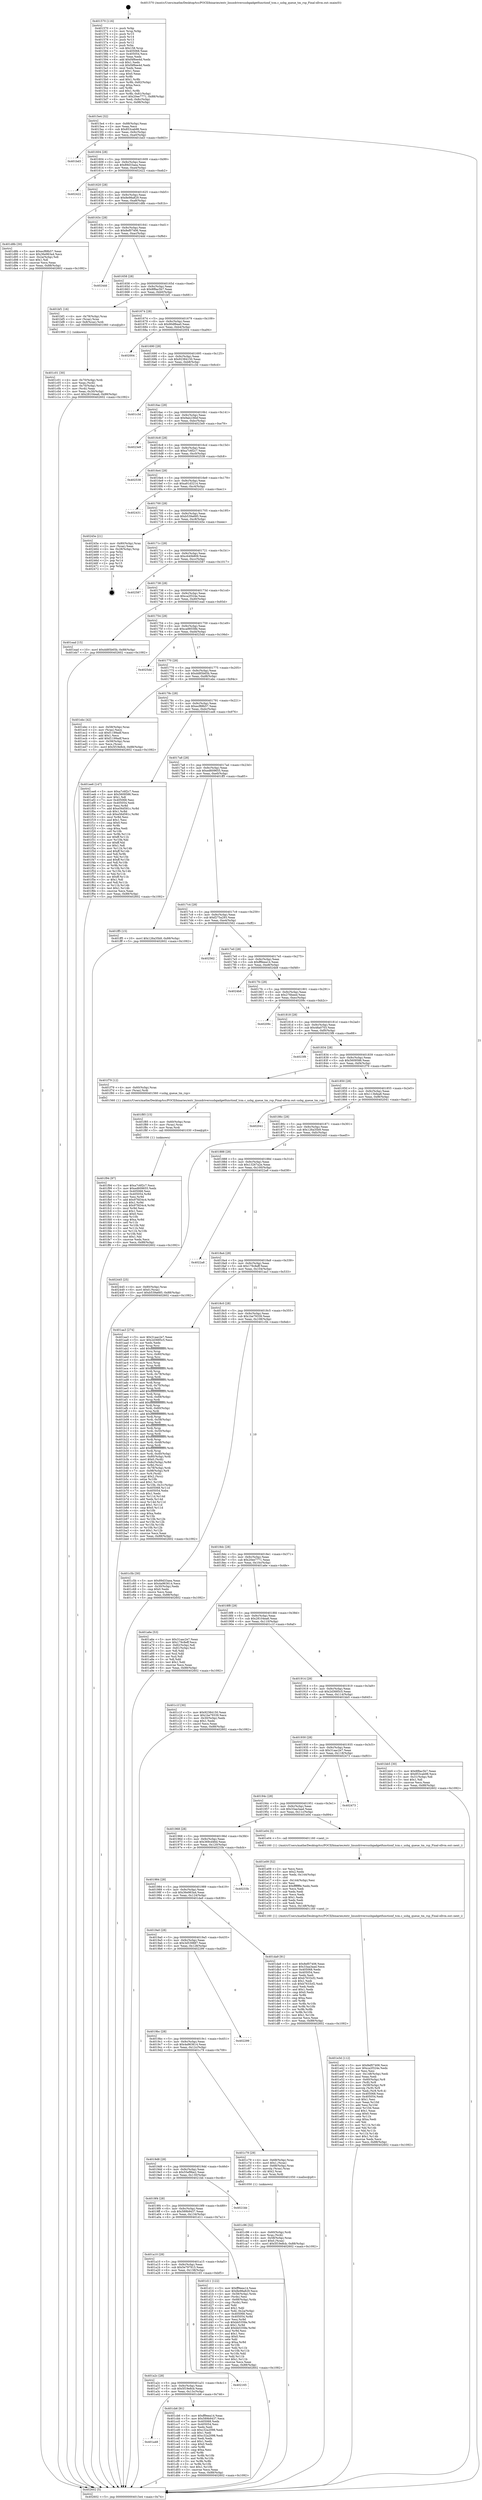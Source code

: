 digraph "0x401570" {
  label = "0x401570 (/mnt/c/Users/mathe/Desktop/tcc/POCII/binaries/extr_linuxdriversusbgadgetfunctionf_tcm.c_usbg_queue_tm_rsp_Final-ollvm.out::main(0))"
  labelloc = "t"
  node[shape=record]

  Entry [label="",width=0.3,height=0.3,shape=circle,fillcolor=black,style=filled]
  "0x4015e4" [label="{
     0x4015e4 [32]\l
     | [instrs]\l
     &nbsp;&nbsp;0x4015e4 \<+6\>: mov -0x88(%rbp),%eax\l
     &nbsp;&nbsp;0x4015ea \<+2\>: mov %eax,%ecx\l
     &nbsp;&nbsp;0x4015ec \<+6\>: sub $0x853cab98,%ecx\l
     &nbsp;&nbsp;0x4015f2 \<+6\>: mov %eax,-0x9c(%rbp)\l
     &nbsp;&nbsp;0x4015f8 \<+6\>: mov %ecx,-0xa0(%rbp)\l
     &nbsp;&nbsp;0x4015fe \<+6\>: je 0000000000401bd3 \<main+0x663\>\l
  }"]
  "0x401bd3" [label="{
     0x401bd3\l
  }", style=dashed]
  "0x401604" [label="{
     0x401604 [28]\l
     | [instrs]\l
     &nbsp;&nbsp;0x401604 \<+5\>: jmp 0000000000401609 \<main+0x99\>\l
     &nbsp;&nbsp;0x401609 \<+6\>: mov -0x9c(%rbp),%eax\l
     &nbsp;&nbsp;0x40160f \<+5\>: sub $0x89d33aea,%eax\l
     &nbsp;&nbsp;0x401614 \<+6\>: mov %eax,-0xa4(%rbp)\l
     &nbsp;&nbsp;0x40161a \<+6\>: je 0000000000402422 \<main+0xeb2\>\l
  }"]
  Exit [label="",width=0.3,height=0.3,shape=circle,fillcolor=black,style=filled,peripheries=2]
  "0x402422" [label="{
     0x402422\l
  }", style=dashed]
  "0x401620" [label="{
     0x401620 [28]\l
     | [instrs]\l
     &nbsp;&nbsp;0x401620 \<+5\>: jmp 0000000000401625 \<main+0xb5\>\l
     &nbsp;&nbsp;0x401625 \<+6\>: mov -0x9c(%rbp),%eax\l
     &nbsp;&nbsp;0x40162b \<+5\>: sub $0x8e98a829,%eax\l
     &nbsp;&nbsp;0x401630 \<+6\>: mov %eax,-0xa8(%rbp)\l
     &nbsp;&nbsp;0x401636 \<+6\>: je 0000000000401d8b \<main+0x81b\>\l
  }"]
  "0x401f94" [label="{
     0x401f94 [97]\l
     | [instrs]\l
     &nbsp;&nbsp;0x401f94 \<+5\>: mov $0xa7c6f2c7,%ecx\l
     &nbsp;&nbsp;0x401f99 \<+5\>: mov $0xed609655,%edx\l
     &nbsp;&nbsp;0x401f9e \<+7\>: mov 0x405068,%esi\l
     &nbsp;&nbsp;0x401fa5 \<+8\>: mov 0x405054,%r8d\l
     &nbsp;&nbsp;0x401fad \<+3\>: mov %esi,%r9d\l
     &nbsp;&nbsp;0x401fb0 \<+7\>: add $0x97fd34c4,%r9d\l
     &nbsp;&nbsp;0x401fb7 \<+4\>: sub $0x1,%r9d\l
     &nbsp;&nbsp;0x401fbb \<+7\>: sub $0x97fd34c4,%r9d\l
     &nbsp;&nbsp;0x401fc2 \<+4\>: imul %r9d,%esi\l
     &nbsp;&nbsp;0x401fc6 \<+3\>: and $0x1,%esi\l
     &nbsp;&nbsp;0x401fc9 \<+3\>: cmp $0x0,%esi\l
     &nbsp;&nbsp;0x401fcc \<+4\>: sete %r10b\l
     &nbsp;&nbsp;0x401fd0 \<+4\>: cmp $0xa,%r8d\l
     &nbsp;&nbsp;0x401fd4 \<+4\>: setl %r11b\l
     &nbsp;&nbsp;0x401fd8 \<+3\>: mov %r10b,%bl\l
     &nbsp;&nbsp;0x401fdb \<+3\>: and %r11b,%bl\l
     &nbsp;&nbsp;0x401fde \<+3\>: xor %r11b,%r10b\l
     &nbsp;&nbsp;0x401fe1 \<+3\>: or %r10b,%bl\l
     &nbsp;&nbsp;0x401fe4 \<+3\>: test $0x1,%bl\l
     &nbsp;&nbsp;0x401fe7 \<+3\>: cmovne %edx,%ecx\l
     &nbsp;&nbsp;0x401fea \<+6\>: mov %ecx,-0x88(%rbp)\l
     &nbsp;&nbsp;0x401ff0 \<+5\>: jmp 0000000000402602 \<main+0x1092\>\l
  }"]
  "0x401d8b" [label="{
     0x401d8b [30]\l
     | [instrs]\l
     &nbsp;&nbsp;0x401d8b \<+5\>: mov $0xecf88b57,%eax\l
     &nbsp;&nbsp;0x401d90 \<+5\>: mov $0x36e963a4,%ecx\l
     &nbsp;&nbsp;0x401d95 \<+3\>: mov -0x2a(%rbp),%dl\l
     &nbsp;&nbsp;0x401d98 \<+3\>: test $0x1,%dl\l
     &nbsp;&nbsp;0x401d9b \<+3\>: cmovne %ecx,%eax\l
     &nbsp;&nbsp;0x401d9e \<+6\>: mov %eax,-0x88(%rbp)\l
     &nbsp;&nbsp;0x401da4 \<+5\>: jmp 0000000000402602 \<main+0x1092\>\l
  }"]
  "0x40163c" [label="{
     0x40163c [28]\l
     | [instrs]\l
     &nbsp;&nbsp;0x40163c \<+5\>: jmp 0000000000401641 \<main+0xd1\>\l
     &nbsp;&nbsp;0x401641 \<+6\>: mov -0x9c(%rbp),%eax\l
     &nbsp;&nbsp;0x401647 \<+5\>: sub $0x8ef07406,%eax\l
     &nbsp;&nbsp;0x40164c \<+6\>: mov %eax,-0xac(%rbp)\l
     &nbsp;&nbsp;0x401652 \<+6\>: je 00000000004024dd \<main+0xf6d\>\l
  }"]
  "0x401f85" [label="{
     0x401f85 [15]\l
     | [instrs]\l
     &nbsp;&nbsp;0x401f85 \<+4\>: mov -0x60(%rbp),%rax\l
     &nbsp;&nbsp;0x401f89 \<+3\>: mov (%rax),%rax\l
     &nbsp;&nbsp;0x401f8c \<+3\>: mov %rax,%rdi\l
     &nbsp;&nbsp;0x401f8f \<+5\>: call 0000000000401030 \<free@plt\>\l
     | [calls]\l
     &nbsp;&nbsp;0x401030 \{1\} (unknown)\l
  }"]
  "0x4024dd" [label="{
     0x4024dd\l
  }", style=dashed]
  "0x401658" [label="{
     0x401658 [28]\l
     | [instrs]\l
     &nbsp;&nbsp;0x401658 \<+5\>: jmp 000000000040165d \<main+0xed\>\l
     &nbsp;&nbsp;0x40165d \<+6\>: mov -0x9c(%rbp),%eax\l
     &nbsp;&nbsp;0x401663 \<+5\>: sub $0x8f8ac5b7,%eax\l
     &nbsp;&nbsp;0x401668 \<+6\>: mov %eax,-0xb0(%rbp)\l
     &nbsp;&nbsp;0x40166e \<+6\>: je 0000000000401bf1 \<main+0x681\>\l
  }"]
  "0x401e3d" [label="{
     0x401e3d [112]\l
     | [instrs]\l
     &nbsp;&nbsp;0x401e3d \<+5\>: mov $0x8ef07406,%ecx\l
     &nbsp;&nbsp;0x401e42 \<+5\>: mov $0xca2f324e,%edx\l
     &nbsp;&nbsp;0x401e47 \<+2\>: xor %esi,%esi\l
     &nbsp;&nbsp;0x401e49 \<+6\>: mov -0x148(%rbp),%edi\l
     &nbsp;&nbsp;0x401e4f \<+3\>: imul %eax,%edi\l
     &nbsp;&nbsp;0x401e52 \<+4\>: mov -0x60(%rbp),%r8\l
     &nbsp;&nbsp;0x401e56 \<+3\>: mov (%r8),%r8\l
     &nbsp;&nbsp;0x401e59 \<+4\>: mov -0x58(%rbp),%r9\l
     &nbsp;&nbsp;0x401e5d \<+3\>: movslq (%r9),%r9\l
     &nbsp;&nbsp;0x401e60 \<+4\>: mov %edi,(%r8,%r9,4)\l
     &nbsp;&nbsp;0x401e64 \<+7\>: mov 0x405068,%eax\l
     &nbsp;&nbsp;0x401e6b \<+7\>: mov 0x405054,%edi\l
     &nbsp;&nbsp;0x401e72 \<+3\>: sub $0x1,%esi\l
     &nbsp;&nbsp;0x401e75 \<+3\>: mov %eax,%r10d\l
     &nbsp;&nbsp;0x401e78 \<+3\>: add %esi,%r10d\l
     &nbsp;&nbsp;0x401e7b \<+4\>: imul %r10d,%eax\l
     &nbsp;&nbsp;0x401e7f \<+3\>: and $0x1,%eax\l
     &nbsp;&nbsp;0x401e82 \<+3\>: cmp $0x0,%eax\l
     &nbsp;&nbsp;0x401e85 \<+4\>: sete %r11b\l
     &nbsp;&nbsp;0x401e89 \<+3\>: cmp $0xa,%edi\l
     &nbsp;&nbsp;0x401e8c \<+3\>: setl %bl\l
     &nbsp;&nbsp;0x401e8f \<+3\>: mov %r11b,%r14b\l
     &nbsp;&nbsp;0x401e92 \<+3\>: and %bl,%r14b\l
     &nbsp;&nbsp;0x401e95 \<+3\>: xor %bl,%r11b\l
     &nbsp;&nbsp;0x401e98 \<+3\>: or %r11b,%r14b\l
     &nbsp;&nbsp;0x401e9b \<+4\>: test $0x1,%r14b\l
     &nbsp;&nbsp;0x401e9f \<+3\>: cmovne %edx,%ecx\l
     &nbsp;&nbsp;0x401ea2 \<+6\>: mov %ecx,-0x88(%rbp)\l
     &nbsp;&nbsp;0x401ea8 \<+5\>: jmp 0000000000402602 \<main+0x1092\>\l
  }"]
  "0x401bf1" [label="{
     0x401bf1 [16]\l
     | [instrs]\l
     &nbsp;&nbsp;0x401bf1 \<+4\>: mov -0x78(%rbp),%rax\l
     &nbsp;&nbsp;0x401bf5 \<+3\>: mov (%rax),%rax\l
     &nbsp;&nbsp;0x401bf8 \<+4\>: mov 0x8(%rax),%rdi\l
     &nbsp;&nbsp;0x401bfc \<+5\>: call 0000000000401060 \<atoi@plt\>\l
     | [calls]\l
     &nbsp;&nbsp;0x401060 \{1\} (unknown)\l
  }"]
  "0x401674" [label="{
     0x401674 [28]\l
     | [instrs]\l
     &nbsp;&nbsp;0x401674 \<+5\>: jmp 0000000000401679 \<main+0x109\>\l
     &nbsp;&nbsp;0x401679 \<+6\>: mov -0x9c(%rbp),%eax\l
     &nbsp;&nbsp;0x40167f \<+5\>: sub $0x90df6ea0,%eax\l
     &nbsp;&nbsp;0x401684 \<+6\>: mov %eax,-0xb4(%rbp)\l
     &nbsp;&nbsp;0x40168a \<+6\>: je 0000000000402004 \<main+0xa94\>\l
  }"]
  "0x401e09" [label="{
     0x401e09 [52]\l
     | [instrs]\l
     &nbsp;&nbsp;0x401e09 \<+2\>: xor %ecx,%ecx\l
     &nbsp;&nbsp;0x401e0b \<+5\>: mov $0x2,%edx\l
     &nbsp;&nbsp;0x401e10 \<+6\>: mov %edx,-0x144(%rbp)\l
     &nbsp;&nbsp;0x401e16 \<+1\>: cltd\l
     &nbsp;&nbsp;0x401e17 \<+6\>: mov -0x144(%rbp),%esi\l
     &nbsp;&nbsp;0x401e1d \<+2\>: idiv %esi\l
     &nbsp;&nbsp;0x401e1f \<+6\>: imul $0xfffffffe,%edx,%edx\l
     &nbsp;&nbsp;0x401e25 \<+2\>: mov %ecx,%edi\l
     &nbsp;&nbsp;0x401e27 \<+2\>: sub %edx,%edi\l
     &nbsp;&nbsp;0x401e29 \<+2\>: mov %ecx,%edx\l
     &nbsp;&nbsp;0x401e2b \<+3\>: sub $0x1,%edx\l
     &nbsp;&nbsp;0x401e2e \<+2\>: add %edx,%edi\l
     &nbsp;&nbsp;0x401e30 \<+2\>: sub %edi,%ecx\l
     &nbsp;&nbsp;0x401e32 \<+6\>: mov %ecx,-0x148(%rbp)\l
     &nbsp;&nbsp;0x401e38 \<+5\>: call 0000000000401160 \<next_i\>\l
     | [calls]\l
     &nbsp;&nbsp;0x401160 \{1\} (/mnt/c/Users/mathe/Desktop/tcc/POCII/binaries/extr_linuxdriversusbgadgetfunctionf_tcm.c_usbg_queue_tm_rsp_Final-ollvm.out::next_i)\l
  }"]
  "0x402004" [label="{
     0x402004\l
  }", style=dashed]
  "0x401690" [label="{
     0x401690 [28]\l
     | [instrs]\l
     &nbsp;&nbsp;0x401690 \<+5\>: jmp 0000000000401695 \<main+0x125\>\l
     &nbsp;&nbsp;0x401695 \<+6\>: mov -0x9c(%rbp),%eax\l
     &nbsp;&nbsp;0x40169b \<+5\>: sub $0x92384150,%eax\l
     &nbsp;&nbsp;0x4016a0 \<+6\>: mov %eax,-0xb8(%rbp)\l
     &nbsp;&nbsp;0x4016a6 \<+6\>: je 0000000000401c3d \<main+0x6cd\>\l
  }"]
  "0x401a48" [label="{
     0x401a48\l
  }", style=dashed]
  "0x401c3d" [label="{
     0x401c3d\l
  }", style=dashed]
  "0x4016ac" [label="{
     0x4016ac [28]\l
     | [instrs]\l
     &nbsp;&nbsp;0x4016ac \<+5\>: jmp 00000000004016b1 \<main+0x141\>\l
     &nbsp;&nbsp;0x4016b1 \<+6\>: mov -0x9c(%rbp),%eax\l
     &nbsp;&nbsp;0x4016b7 \<+5\>: sub $0x9ab236bf,%eax\l
     &nbsp;&nbsp;0x4016bc \<+6\>: mov %eax,-0xbc(%rbp)\l
     &nbsp;&nbsp;0x4016c2 \<+6\>: je 00000000004023e9 \<main+0xe79\>\l
  }"]
  "0x401cb6" [label="{
     0x401cb6 [91]\l
     | [instrs]\l
     &nbsp;&nbsp;0x401cb6 \<+5\>: mov $0xff9eea14,%eax\l
     &nbsp;&nbsp;0x401cbb \<+5\>: mov $0x589b9437,%ecx\l
     &nbsp;&nbsp;0x401cc0 \<+7\>: mov 0x405068,%edx\l
     &nbsp;&nbsp;0x401cc7 \<+7\>: mov 0x405054,%esi\l
     &nbsp;&nbsp;0x401cce \<+2\>: mov %edx,%edi\l
     &nbsp;&nbsp;0x401cd0 \<+6\>: sub $0xc32a2098,%edi\l
     &nbsp;&nbsp;0x401cd6 \<+3\>: sub $0x1,%edi\l
     &nbsp;&nbsp;0x401cd9 \<+6\>: add $0xc32a2098,%edi\l
     &nbsp;&nbsp;0x401cdf \<+3\>: imul %edi,%edx\l
     &nbsp;&nbsp;0x401ce2 \<+3\>: and $0x1,%edx\l
     &nbsp;&nbsp;0x401ce5 \<+3\>: cmp $0x0,%edx\l
     &nbsp;&nbsp;0x401ce8 \<+4\>: sete %r8b\l
     &nbsp;&nbsp;0x401cec \<+3\>: cmp $0xa,%esi\l
     &nbsp;&nbsp;0x401cef \<+4\>: setl %r9b\l
     &nbsp;&nbsp;0x401cf3 \<+3\>: mov %r8b,%r10b\l
     &nbsp;&nbsp;0x401cf6 \<+3\>: and %r9b,%r10b\l
     &nbsp;&nbsp;0x401cf9 \<+3\>: xor %r9b,%r8b\l
     &nbsp;&nbsp;0x401cfc \<+3\>: or %r8b,%r10b\l
     &nbsp;&nbsp;0x401cff \<+4\>: test $0x1,%r10b\l
     &nbsp;&nbsp;0x401d03 \<+3\>: cmovne %ecx,%eax\l
     &nbsp;&nbsp;0x401d06 \<+6\>: mov %eax,-0x88(%rbp)\l
     &nbsp;&nbsp;0x401d0c \<+5\>: jmp 0000000000402602 \<main+0x1092\>\l
  }"]
  "0x4023e9" [label="{
     0x4023e9\l
  }", style=dashed]
  "0x4016c8" [label="{
     0x4016c8 [28]\l
     | [instrs]\l
     &nbsp;&nbsp;0x4016c8 \<+5\>: jmp 00000000004016cd \<main+0x15d\>\l
     &nbsp;&nbsp;0x4016cd \<+6\>: mov -0x9c(%rbp),%eax\l
     &nbsp;&nbsp;0x4016d3 \<+5\>: sub $0xa7c6f2c7,%eax\l
     &nbsp;&nbsp;0x4016d8 \<+6\>: mov %eax,-0xc0(%rbp)\l
     &nbsp;&nbsp;0x4016de \<+6\>: je 0000000000402538 \<main+0xfc8\>\l
  }"]
  "0x401a2c" [label="{
     0x401a2c [28]\l
     | [instrs]\l
     &nbsp;&nbsp;0x401a2c \<+5\>: jmp 0000000000401a31 \<main+0x4c1\>\l
     &nbsp;&nbsp;0x401a31 \<+6\>: mov -0x9c(%rbp),%eax\l
     &nbsp;&nbsp;0x401a37 \<+5\>: sub $0x5f19e8cb,%eax\l
     &nbsp;&nbsp;0x401a3c \<+6\>: mov %eax,-0x13c(%rbp)\l
     &nbsp;&nbsp;0x401a42 \<+6\>: je 0000000000401cb6 \<main+0x746\>\l
  }"]
  "0x402538" [label="{
     0x402538\l
  }", style=dashed]
  "0x4016e4" [label="{
     0x4016e4 [28]\l
     | [instrs]\l
     &nbsp;&nbsp;0x4016e4 \<+5\>: jmp 00000000004016e9 \<main+0x179\>\l
     &nbsp;&nbsp;0x4016e9 \<+6\>: mov -0x9c(%rbp),%eax\l
     &nbsp;&nbsp;0x4016ef \<+5\>: sub $0xa91d3214,%eax\l
     &nbsp;&nbsp;0x4016f4 \<+6\>: mov %eax,-0xc4(%rbp)\l
     &nbsp;&nbsp;0x4016fa \<+6\>: je 0000000000402431 \<main+0xec1\>\l
  }"]
  "0x402165" [label="{
     0x402165\l
  }", style=dashed]
  "0x402431" [label="{
     0x402431\l
  }", style=dashed]
  "0x401700" [label="{
     0x401700 [28]\l
     | [instrs]\l
     &nbsp;&nbsp;0x401700 \<+5\>: jmp 0000000000401705 \<main+0x195\>\l
     &nbsp;&nbsp;0x401705 \<+6\>: mov -0x9c(%rbp),%eax\l
     &nbsp;&nbsp;0x40170b \<+5\>: sub $0xb539a685,%eax\l
     &nbsp;&nbsp;0x401710 \<+6\>: mov %eax,-0xc8(%rbp)\l
     &nbsp;&nbsp;0x401716 \<+6\>: je 000000000040245e \<main+0xeee\>\l
  }"]
  "0x401a10" [label="{
     0x401a10 [28]\l
     | [instrs]\l
     &nbsp;&nbsp;0x401a10 \<+5\>: jmp 0000000000401a15 \<main+0x4a5\>\l
     &nbsp;&nbsp;0x401a15 \<+6\>: mov -0x9c(%rbp),%eax\l
     &nbsp;&nbsp;0x401a1b \<+5\>: sub $0x5e797915,%eax\l
     &nbsp;&nbsp;0x401a20 \<+6\>: mov %eax,-0x138(%rbp)\l
     &nbsp;&nbsp;0x401a26 \<+6\>: je 0000000000402165 \<main+0xbf5\>\l
  }"]
  "0x40245e" [label="{
     0x40245e [21]\l
     | [instrs]\l
     &nbsp;&nbsp;0x40245e \<+4\>: mov -0x80(%rbp),%rax\l
     &nbsp;&nbsp;0x402462 \<+2\>: mov (%rax),%eax\l
     &nbsp;&nbsp;0x402464 \<+4\>: lea -0x28(%rbp),%rsp\l
     &nbsp;&nbsp;0x402468 \<+1\>: pop %rbx\l
     &nbsp;&nbsp;0x402469 \<+2\>: pop %r12\l
     &nbsp;&nbsp;0x40246b \<+2\>: pop %r13\l
     &nbsp;&nbsp;0x40246d \<+2\>: pop %r14\l
     &nbsp;&nbsp;0x40246f \<+2\>: pop %r15\l
     &nbsp;&nbsp;0x402471 \<+1\>: pop %rbp\l
     &nbsp;&nbsp;0x402472 \<+1\>: ret\l
  }"]
  "0x40171c" [label="{
     0x40171c [28]\l
     | [instrs]\l
     &nbsp;&nbsp;0x40171c \<+5\>: jmp 0000000000401721 \<main+0x1b1\>\l
     &nbsp;&nbsp;0x401721 \<+6\>: mov -0x9c(%rbp),%eax\l
     &nbsp;&nbsp;0x401727 \<+5\>: sub $0xc640b809,%eax\l
     &nbsp;&nbsp;0x40172c \<+6\>: mov %eax,-0xcc(%rbp)\l
     &nbsp;&nbsp;0x401732 \<+6\>: je 0000000000402587 \<main+0x1017\>\l
  }"]
  "0x401d11" [label="{
     0x401d11 [122]\l
     | [instrs]\l
     &nbsp;&nbsp;0x401d11 \<+5\>: mov $0xff9eea14,%eax\l
     &nbsp;&nbsp;0x401d16 \<+5\>: mov $0x8e98a829,%ecx\l
     &nbsp;&nbsp;0x401d1b \<+4\>: mov -0x58(%rbp),%rdx\l
     &nbsp;&nbsp;0x401d1f \<+2\>: mov (%rdx),%esi\l
     &nbsp;&nbsp;0x401d21 \<+4\>: mov -0x68(%rbp),%rdx\l
     &nbsp;&nbsp;0x401d25 \<+2\>: cmp (%rdx),%esi\l
     &nbsp;&nbsp;0x401d27 \<+4\>: setl %dil\l
     &nbsp;&nbsp;0x401d2b \<+4\>: and $0x1,%dil\l
     &nbsp;&nbsp;0x401d2f \<+4\>: mov %dil,-0x2a(%rbp)\l
     &nbsp;&nbsp;0x401d33 \<+7\>: mov 0x405068,%esi\l
     &nbsp;&nbsp;0x401d3a \<+8\>: mov 0x405054,%r8d\l
     &nbsp;&nbsp;0x401d42 \<+3\>: mov %esi,%r9d\l
     &nbsp;&nbsp;0x401d45 \<+7\>: sub $0xbb5358e,%r9d\l
     &nbsp;&nbsp;0x401d4c \<+4\>: sub $0x1,%r9d\l
     &nbsp;&nbsp;0x401d50 \<+7\>: add $0xbb5358e,%r9d\l
     &nbsp;&nbsp;0x401d57 \<+4\>: imul %r9d,%esi\l
     &nbsp;&nbsp;0x401d5b \<+3\>: and $0x1,%esi\l
     &nbsp;&nbsp;0x401d5e \<+3\>: cmp $0x0,%esi\l
     &nbsp;&nbsp;0x401d61 \<+4\>: sete %dil\l
     &nbsp;&nbsp;0x401d65 \<+4\>: cmp $0xa,%r8d\l
     &nbsp;&nbsp;0x401d69 \<+4\>: setl %r10b\l
     &nbsp;&nbsp;0x401d6d \<+3\>: mov %dil,%r11b\l
     &nbsp;&nbsp;0x401d70 \<+3\>: and %r10b,%r11b\l
     &nbsp;&nbsp;0x401d73 \<+3\>: xor %r10b,%dil\l
     &nbsp;&nbsp;0x401d76 \<+3\>: or %dil,%r11b\l
     &nbsp;&nbsp;0x401d79 \<+4\>: test $0x1,%r11b\l
     &nbsp;&nbsp;0x401d7d \<+3\>: cmovne %ecx,%eax\l
     &nbsp;&nbsp;0x401d80 \<+6\>: mov %eax,-0x88(%rbp)\l
     &nbsp;&nbsp;0x401d86 \<+5\>: jmp 0000000000402602 \<main+0x1092\>\l
  }"]
  "0x402587" [label="{
     0x402587\l
  }", style=dashed]
  "0x401738" [label="{
     0x401738 [28]\l
     | [instrs]\l
     &nbsp;&nbsp;0x401738 \<+5\>: jmp 000000000040173d \<main+0x1cd\>\l
     &nbsp;&nbsp;0x40173d \<+6\>: mov -0x9c(%rbp),%eax\l
     &nbsp;&nbsp;0x401743 \<+5\>: sub $0xca2f324e,%eax\l
     &nbsp;&nbsp;0x401748 \<+6\>: mov %eax,-0xd0(%rbp)\l
     &nbsp;&nbsp;0x40174e \<+6\>: je 0000000000401ead \<main+0x93d\>\l
  }"]
  "0x4019f4" [label="{
     0x4019f4 [28]\l
     | [instrs]\l
     &nbsp;&nbsp;0x4019f4 \<+5\>: jmp 00000000004019f9 \<main+0x489\>\l
     &nbsp;&nbsp;0x4019f9 \<+6\>: mov -0x9c(%rbp),%eax\l
     &nbsp;&nbsp;0x4019ff \<+5\>: sub $0x589b9437,%eax\l
     &nbsp;&nbsp;0x401a04 \<+6\>: mov %eax,-0x134(%rbp)\l
     &nbsp;&nbsp;0x401a0a \<+6\>: je 0000000000401d11 \<main+0x7a1\>\l
  }"]
  "0x401ead" [label="{
     0x401ead [15]\l
     | [instrs]\l
     &nbsp;&nbsp;0x401ead \<+10\>: movl $0xdd85b65b,-0x88(%rbp)\l
     &nbsp;&nbsp;0x401eb7 \<+5\>: jmp 0000000000402602 \<main+0x1092\>\l
  }"]
  "0x401754" [label="{
     0x401754 [28]\l
     | [instrs]\l
     &nbsp;&nbsp;0x401754 \<+5\>: jmp 0000000000401759 \<main+0x1e9\>\l
     &nbsp;&nbsp;0x401759 \<+6\>: mov -0x9c(%rbp),%eax\l
     &nbsp;&nbsp;0x40175f \<+5\>: sub $0xca98558b,%eax\l
     &nbsp;&nbsp;0x401764 \<+6\>: mov %eax,-0xd4(%rbp)\l
     &nbsp;&nbsp;0x40176a \<+6\>: je 00000000004025dd \<main+0x106d\>\l
  }"]
  "0x4021bb" [label="{
     0x4021bb\l
  }", style=dashed]
  "0x4025dd" [label="{
     0x4025dd\l
  }", style=dashed]
  "0x401770" [label="{
     0x401770 [28]\l
     | [instrs]\l
     &nbsp;&nbsp;0x401770 \<+5\>: jmp 0000000000401775 \<main+0x205\>\l
     &nbsp;&nbsp;0x401775 \<+6\>: mov -0x9c(%rbp),%eax\l
     &nbsp;&nbsp;0x40177b \<+5\>: sub $0xdd85b65b,%eax\l
     &nbsp;&nbsp;0x401780 \<+6\>: mov %eax,-0xd8(%rbp)\l
     &nbsp;&nbsp;0x401786 \<+6\>: je 0000000000401ebc \<main+0x94c\>\l
  }"]
  "0x401c96" [label="{
     0x401c96 [32]\l
     | [instrs]\l
     &nbsp;&nbsp;0x401c96 \<+4\>: mov -0x60(%rbp),%rdi\l
     &nbsp;&nbsp;0x401c9a \<+3\>: mov %rax,(%rdi)\l
     &nbsp;&nbsp;0x401c9d \<+4\>: mov -0x58(%rbp),%rax\l
     &nbsp;&nbsp;0x401ca1 \<+6\>: movl $0x0,(%rax)\l
     &nbsp;&nbsp;0x401ca7 \<+10\>: movl $0x5f19e8cb,-0x88(%rbp)\l
     &nbsp;&nbsp;0x401cb1 \<+5\>: jmp 0000000000402602 \<main+0x1092\>\l
  }"]
  "0x401ebc" [label="{
     0x401ebc [42]\l
     | [instrs]\l
     &nbsp;&nbsp;0x401ebc \<+4\>: mov -0x58(%rbp),%rax\l
     &nbsp;&nbsp;0x401ec0 \<+2\>: mov (%rax),%ecx\l
     &nbsp;&nbsp;0x401ec2 \<+6\>: sub $0xf1199adf,%ecx\l
     &nbsp;&nbsp;0x401ec8 \<+3\>: add $0x1,%ecx\l
     &nbsp;&nbsp;0x401ecb \<+6\>: add $0xf1199adf,%ecx\l
     &nbsp;&nbsp;0x401ed1 \<+4\>: mov -0x58(%rbp),%rax\l
     &nbsp;&nbsp;0x401ed5 \<+2\>: mov %ecx,(%rax)\l
     &nbsp;&nbsp;0x401ed7 \<+10\>: movl $0x5f19e8cb,-0x88(%rbp)\l
     &nbsp;&nbsp;0x401ee1 \<+5\>: jmp 0000000000402602 \<main+0x1092\>\l
  }"]
  "0x40178c" [label="{
     0x40178c [28]\l
     | [instrs]\l
     &nbsp;&nbsp;0x40178c \<+5\>: jmp 0000000000401791 \<main+0x221\>\l
     &nbsp;&nbsp;0x401791 \<+6\>: mov -0x9c(%rbp),%eax\l
     &nbsp;&nbsp;0x401797 \<+5\>: sub $0xecf88b57,%eax\l
     &nbsp;&nbsp;0x40179c \<+6\>: mov %eax,-0xdc(%rbp)\l
     &nbsp;&nbsp;0x4017a2 \<+6\>: je 0000000000401ee6 \<main+0x976\>\l
  }"]
  "0x4019d8" [label="{
     0x4019d8 [28]\l
     | [instrs]\l
     &nbsp;&nbsp;0x4019d8 \<+5\>: jmp 00000000004019dd \<main+0x46d\>\l
     &nbsp;&nbsp;0x4019dd \<+6\>: mov -0x9c(%rbp),%eax\l
     &nbsp;&nbsp;0x4019e3 \<+5\>: sub $0x55ef9be2,%eax\l
     &nbsp;&nbsp;0x4019e8 \<+6\>: mov %eax,-0x130(%rbp)\l
     &nbsp;&nbsp;0x4019ee \<+6\>: je 00000000004021bb \<main+0xc4b\>\l
  }"]
  "0x401ee6" [label="{
     0x401ee6 [147]\l
     | [instrs]\l
     &nbsp;&nbsp;0x401ee6 \<+5\>: mov $0xa7c6f2c7,%eax\l
     &nbsp;&nbsp;0x401eeb \<+5\>: mov $0x5609586,%ecx\l
     &nbsp;&nbsp;0x401ef0 \<+2\>: mov $0x1,%dl\l
     &nbsp;&nbsp;0x401ef2 \<+7\>: mov 0x405068,%esi\l
     &nbsp;&nbsp;0x401ef9 \<+7\>: mov 0x405054,%edi\l
     &nbsp;&nbsp;0x401f00 \<+3\>: mov %esi,%r8d\l
     &nbsp;&nbsp;0x401f03 \<+7\>: add $0xe56d581c,%r8d\l
     &nbsp;&nbsp;0x401f0a \<+4\>: sub $0x1,%r8d\l
     &nbsp;&nbsp;0x401f0e \<+7\>: sub $0xe56d581c,%r8d\l
     &nbsp;&nbsp;0x401f15 \<+4\>: imul %r8d,%esi\l
     &nbsp;&nbsp;0x401f19 \<+3\>: and $0x1,%esi\l
     &nbsp;&nbsp;0x401f1c \<+3\>: cmp $0x0,%esi\l
     &nbsp;&nbsp;0x401f1f \<+4\>: sete %r9b\l
     &nbsp;&nbsp;0x401f23 \<+3\>: cmp $0xa,%edi\l
     &nbsp;&nbsp;0x401f26 \<+4\>: setl %r10b\l
     &nbsp;&nbsp;0x401f2a \<+3\>: mov %r9b,%r11b\l
     &nbsp;&nbsp;0x401f2d \<+4\>: xor $0xff,%r11b\l
     &nbsp;&nbsp;0x401f31 \<+3\>: mov %r10b,%bl\l
     &nbsp;&nbsp;0x401f34 \<+3\>: xor $0xff,%bl\l
     &nbsp;&nbsp;0x401f37 \<+3\>: xor $0x1,%dl\l
     &nbsp;&nbsp;0x401f3a \<+3\>: mov %r11b,%r14b\l
     &nbsp;&nbsp;0x401f3d \<+4\>: and $0xff,%r14b\l
     &nbsp;&nbsp;0x401f41 \<+3\>: and %dl,%r9b\l
     &nbsp;&nbsp;0x401f44 \<+3\>: mov %bl,%r15b\l
     &nbsp;&nbsp;0x401f47 \<+4\>: and $0xff,%r15b\l
     &nbsp;&nbsp;0x401f4b \<+3\>: and %dl,%r10b\l
     &nbsp;&nbsp;0x401f4e \<+3\>: or %r9b,%r14b\l
     &nbsp;&nbsp;0x401f51 \<+3\>: or %r10b,%r15b\l
     &nbsp;&nbsp;0x401f54 \<+3\>: xor %r15b,%r14b\l
     &nbsp;&nbsp;0x401f57 \<+3\>: or %bl,%r11b\l
     &nbsp;&nbsp;0x401f5a \<+4\>: xor $0xff,%r11b\l
     &nbsp;&nbsp;0x401f5e \<+3\>: or $0x1,%dl\l
     &nbsp;&nbsp;0x401f61 \<+3\>: and %dl,%r11b\l
     &nbsp;&nbsp;0x401f64 \<+3\>: or %r11b,%r14b\l
     &nbsp;&nbsp;0x401f67 \<+4\>: test $0x1,%r14b\l
     &nbsp;&nbsp;0x401f6b \<+3\>: cmovne %ecx,%eax\l
     &nbsp;&nbsp;0x401f6e \<+6\>: mov %eax,-0x88(%rbp)\l
     &nbsp;&nbsp;0x401f74 \<+5\>: jmp 0000000000402602 \<main+0x1092\>\l
  }"]
  "0x4017a8" [label="{
     0x4017a8 [28]\l
     | [instrs]\l
     &nbsp;&nbsp;0x4017a8 \<+5\>: jmp 00000000004017ad \<main+0x23d\>\l
     &nbsp;&nbsp;0x4017ad \<+6\>: mov -0x9c(%rbp),%eax\l
     &nbsp;&nbsp;0x4017b3 \<+5\>: sub $0xed609655,%eax\l
     &nbsp;&nbsp;0x4017b8 \<+6\>: mov %eax,-0xe0(%rbp)\l
     &nbsp;&nbsp;0x4017be \<+6\>: je 0000000000401ff5 \<main+0xa85\>\l
  }"]
  "0x401c79" [label="{
     0x401c79 [29]\l
     | [instrs]\l
     &nbsp;&nbsp;0x401c79 \<+4\>: mov -0x68(%rbp),%rax\l
     &nbsp;&nbsp;0x401c7d \<+6\>: movl $0x1,(%rax)\l
     &nbsp;&nbsp;0x401c83 \<+4\>: mov -0x68(%rbp),%rax\l
     &nbsp;&nbsp;0x401c87 \<+3\>: movslq (%rax),%rax\l
     &nbsp;&nbsp;0x401c8a \<+4\>: shl $0x2,%rax\l
     &nbsp;&nbsp;0x401c8e \<+3\>: mov %rax,%rdi\l
     &nbsp;&nbsp;0x401c91 \<+5\>: call 0000000000401050 \<malloc@plt\>\l
     | [calls]\l
     &nbsp;&nbsp;0x401050 \{1\} (unknown)\l
  }"]
  "0x401ff5" [label="{
     0x401ff5 [15]\l
     | [instrs]\l
     &nbsp;&nbsp;0x401ff5 \<+10\>: movl $0x126a35b9,-0x88(%rbp)\l
     &nbsp;&nbsp;0x401fff \<+5\>: jmp 0000000000402602 \<main+0x1092\>\l
  }"]
  "0x4017c4" [label="{
     0x4017c4 [28]\l
     | [instrs]\l
     &nbsp;&nbsp;0x4017c4 \<+5\>: jmp 00000000004017c9 \<main+0x259\>\l
     &nbsp;&nbsp;0x4017c9 \<+6\>: mov -0x9c(%rbp),%eax\l
     &nbsp;&nbsp;0x4017cf \<+5\>: sub $0xf275a293,%eax\l
     &nbsp;&nbsp;0x4017d4 \<+6\>: mov %eax,-0xe4(%rbp)\l
     &nbsp;&nbsp;0x4017da \<+6\>: je 0000000000402562 \<main+0xff2\>\l
  }"]
  "0x4019bc" [label="{
     0x4019bc [28]\l
     | [instrs]\l
     &nbsp;&nbsp;0x4019bc \<+5\>: jmp 00000000004019c1 \<main+0x451\>\l
     &nbsp;&nbsp;0x4019c1 \<+6\>: mov -0x9c(%rbp),%eax\l
     &nbsp;&nbsp;0x4019c7 \<+5\>: sub $0x4a963614,%eax\l
     &nbsp;&nbsp;0x4019cc \<+6\>: mov %eax,-0x12c(%rbp)\l
     &nbsp;&nbsp;0x4019d2 \<+6\>: je 0000000000401c79 \<main+0x709\>\l
  }"]
  "0x402562" [label="{
     0x402562\l
  }", style=dashed]
  "0x4017e0" [label="{
     0x4017e0 [28]\l
     | [instrs]\l
     &nbsp;&nbsp;0x4017e0 \<+5\>: jmp 00000000004017e5 \<main+0x275\>\l
     &nbsp;&nbsp;0x4017e5 \<+6\>: mov -0x9c(%rbp),%eax\l
     &nbsp;&nbsp;0x4017eb \<+5\>: sub $0xff9eea14,%eax\l
     &nbsp;&nbsp;0x4017f0 \<+6\>: mov %eax,-0xe8(%rbp)\l
     &nbsp;&nbsp;0x4017f6 \<+6\>: je 00000000004024b8 \<main+0xf48\>\l
  }"]
  "0x402299" [label="{
     0x402299\l
  }", style=dashed]
  "0x4024b8" [label="{
     0x4024b8\l
  }", style=dashed]
  "0x4017fc" [label="{
     0x4017fc [28]\l
     | [instrs]\l
     &nbsp;&nbsp;0x4017fc \<+5\>: jmp 0000000000401801 \<main+0x291\>\l
     &nbsp;&nbsp;0x401801 \<+6\>: mov -0x9c(%rbp),%eax\l
     &nbsp;&nbsp;0x401807 \<+5\>: sub $0x276beed,%eax\l
     &nbsp;&nbsp;0x40180c \<+6\>: mov %eax,-0xec(%rbp)\l
     &nbsp;&nbsp;0x401812 \<+6\>: je 000000000040209c \<main+0xb2c\>\l
  }"]
  "0x4019a0" [label="{
     0x4019a0 [28]\l
     | [instrs]\l
     &nbsp;&nbsp;0x4019a0 \<+5\>: jmp 00000000004019a5 \<main+0x435\>\l
     &nbsp;&nbsp;0x4019a5 \<+6\>: mov -0x9c(%rbp),%eax\l
     &nbsp;&nbsp;0x4019ab \<+5\>: sub $0x3d539887,%eax\l
     &nbsp;&nbsp;0x4019b0 \<+6\>: mov %eax,-0x128(%rbp)\l
     &nbsp;&nbsp;0x4019b6 \<+6\>: je 0000000000402299 \<main+0xd29\>\l
  }"]
  "0x40209c" [label="{
     0x40209c\l
  }", style=dashed]
  "0x401818" [label="{
     0x401818 [28]\l
     | [instrs]\l
     &nbsp;&nbsp;0x401818 \<+5\>: jmp 000000000040181d \<main+0x2ad\>\l
     &nbsp;&nbsp;0x40181d \<+6\>: mov -0x9c(%rbp),%eax\l
     &nbsp;&nbsp;0x401823 \<+5\>: sub $0x48a0703,%eax\l
     &nbsp;&nbsp;0x401828 \<+6\>: mov %eax,-0xf0(%rbp)\l
     &nbsp;&nbsp;0x40182e \<+6\>: je 00000000004023f8 \<main+0xe88\>\l
  }"]
  "0x401da9" [label="{
     0x401da9 [91]\l
     | [instrs]\l
     &nbsp;&nbsp;0x401da9 \<+5\>: mov $0x8ef07406,%eax\l
     &nbsp;&nbsp;0x401dae \<+5\>: mov $0x33aa3aad,%ecx\l
     &nbsp;&nbsp;0x401db3 \<+7\>: mov 0x405068,%edx\l
     &nbsp;&nbsp;0x401dba \<+7\>: mov 0x405054,%esi\l
     &nbsp;&nbsp;0x401dc1 \<+2\>: mov %edx,%edi\l
     &nbsp;&nbsp;0x401dc3 \<+6\>: add $0xb7633cf2,%edi\l
     &nbsp;&nbsp;0x401dc9 \<+3\>: sub $0x1,%edi\l
     &nbsp;&nbsp;0x401dcc \<+6\>: sub $0xb7633cf2,%edi\l
     &nbsp;&nbsp;0x401dd2 \<+3\>: imul %edi,%edx\l
     &nbsp;&nbsp;0x401dd5 \<+3\>: and $0x1,%edx\l
     &nbsp;&nbsp;0x401dd8 \<+3\>: cmp $0x0,%edx\l
     &nbsp;&nbsp;0x401ddb \<+4\>: sete %r8b\l
     &nbsp;&nbsp;0x401ddf \<+3\>: cmp $0xa,%esi\l
     &nbsp;&nbsp;0x401de2 \<+4\>: setl %r9b\l
     &nbsp;&nbsp;0x401de6 \<+3\>: mov %r8b,%r10b\l
     &nbsp;&nbsp;0x401de9 \<+3\>: and %r9b,%r10b\l
     &nbsp;&nbsp;0x401dec \<+3\>: xor %r9b,%r8b\l
     &nbsp;&nbsp;0x401def \<+3\>: or %r8b,%r10b\l
     &nbsp;&nbsp;0x401df2 \<+4\>: test $0x1,%r10b\l
     &nbsp;&nbsp;0x401df6 \<+3\>: cmovne %ecx,%eax\l
     &nbsp;&nbsp;0x401df9 \<+6\>: mov %eax,-0x88(%rbp)\l
     &nbsp;&nbsp;0x401dff \<+5\>: jmp 0000000000402602 \<main+0x1092\>\l
  }"]
  "0x4023f8" [label="{
     0x4023f8\l
  }", style=dashed]
  "0x401834" [label="{
     0x401834 [28]\l
     | [instrs]\l
     &nbsp;&nbsp;0x401834 \<+5\>: jmp 0000000000401839 \<main+0x2c9\>\l
     &nbsp;&nbsp;0x401839 \<+6\>: mov -0x9c(%rbp),%eax\l
     &nbsp;&nbsp;0x40183f \<+5\>: sub $0x5609586,%eax\l
     &nbsp;&nbsp;0x401844 \<+6\>: mov %eax,-0xf4(%rbp)\l
     &nbsp;&nbsp;0x40184a \<+6\>: je 0000000000401f79 \<main+0xa09\>\l
  }"]
  "0x401984" [label="{
     0x401984 [28]\l
     | [instrs]\l
     &nbsp;&nbsp;0x401984 \<+5\>: jmp 0000000000401989 \<main+0x419\>\l
     &nbsp;&nbsp;0x401989 \<+6\>: mov -0x9c(%rbp),%eax\l
     &nbsp;&nbsp;0x40198f \<+5\>: sub $0x36e963a4,%eax\l
     &nbsp;&nbsp;0x401994 \<+6\>: mov %eax,-0x124(%rbp)\l
     &nbsp;&nbsp;0x40199a \<+6\>: je 0000000000401da9 \<main+0x839\>\l
  }"]
  "0x401f79" [label="{
     0x401f79 [12]\l
     | [instrs]\l
     &nbsp;&nbsp;0x401f79 \<+4\>: mov -0x60(%rbp),%rax\l
     &nbsp;&nbsp;0x401f7d \<+3\>: mov (%rax),%rdi\l
     &nbsp;&nbsp;0x401f80 \<+5\>: call 0000000000401560 \<usbg_queue_tm_rsp\>\l
     | [calls]\l
     &nbsp;&nbsp;0x401560 \{1\} (/mnt/c/Users/mathe/Desktop/tcc/POCII/binaries/extr_linuxdriversusbgadgetfunctionf_tcm.c_usbg_queue_tm_rsp_Final-ollvm.out::usbg_queue_tm_rsp)\l
  }"]
  "0x401850" [label="{
     0x401850 [28]\l
     | [instrs]\l
     &nbsp;&nbsp;0x401850 \<+5\>: jmp 0000000000401855 \<main+0x2e5\>\l
     &nbsp;&nbsp;0x401855 \<+6\>: mov -0x9c(%rbp),%eax\l
     &nbsp;&nbsp;0x40185b \<+5\>: sub $0x113bfea8,%eax\l
     &nbsp;&nbsp;0x401860 \<+6\>: mov %eax,-0xf8(%rbp)\l
     &nbsp;&nbsp;0x401866 \<+6\>: je 0000000000402041 \<main+0xad1\>\l
  }"]
  "0x40233b" [label="{
     0x40233b\l
  }", style=dashed]
  "0x402041" [label="{
     0x402041\l
  }", style=dashed]
  "0x40186c" [label="{
     0x40186c [28]\l
     | [instrs]\l
     &nbsp;&nbsp;0x40186c \<+5\>: jmp 0000000000401871 \<main+0x301\>\l
     &nbsp;&nbsp;0x401871 \<+6\>: mov -0x9c(%rbp),%eax\l
     &nbsp;&nbsp;0x401877 \<+5\>: sub $0x126a35b9,%eax\l
     &nbsp;&nbsp;0x40187c \<+6\>: mov %eax,-0xfc(%rbp)\l
     &nbsp;&nbsp;0x401882 \<+6\>: je 0000000000402445 \<main+0xed5\>\l
  }"]
  "0x401968" [label="{
     0x401968 [28]\l
     | [instrs]\l
     &nbsp;&nbsp;0x401968 \<+5\>: jmp 000000000040196d \<main+0x3fd\>\l
     &nbsp;&nbsp;0x40196d \<+6\>: mov -0x9c(%rbp),%eax\l
     &nbsp;&nbsp;0x401973 \<+5\>: sub $0x369cd46d,%eax\l
     &nbsp;&nbsp;0x401978 \<+6\>: mov %eax,-0x120(%rbp)\l
     &nbsp;&nbsp;0x40197e \<+6\>: je 000000000040233b \<main+0xdcb\>\l
  }"]
  "0x402445" [label="{
     0x402445 [25]\l
     | [instrs]\l
     &nbsp;&nbsp;0x402445 \<+4\>: mov -0x80(%rbp),%rax\l
     &nbsp;&nbsp;0x402449 \<+6\>: movl $0x0,(%rax)\l
     &nbsp;&nbsp;0x40244f \<+10\>: movl $0xb539a685,-0x88(%rbp)\l
     &nbsp;&nbsp;0x402459 \<+5\>: jmp 0000000000402602 \<main+0x1092\>\l
  }"]
  "0x401888" [label="{
     0x401888 [28]\l
     | [instrs]\l
     &nbsp;&nbsp;0x401888 \<+5\>: jmp 000000000040188d \<main+0x31d\>\l
     &nbsp;&nbsp;0x40188d \<+6\>: mov -0x9c(%rbp),%eax\l
     &nbsp;&nbsp;0x401893 \<+5\>: sub $0x13267a2e,%eax\l
     &nbsp;&nbsp;0x401898 \<+6\>: mov %eax,-0x100(%rbp)\l
     &nbsp;&nbsp;0x40189e \<+6\>: je 00000000004022a8 \<main+0xd38\>\l
  }"]
  "0x401e04" [label="{
     0x401e04 [5]\l
     | [instrs]\l
     &nbsp;&nbsp;0x401e04 \<+5\>: call 0000000000401160 \<next_i\>\l
     | [calls]\l
     &nbsp;&nbsp;0x401160 \{1\} (/mnt/c/Users/mathe/Desktop/tcc/POCII/binaries/extr_linuxdriversusbgadgetfunctionf_tcm.c_usbg_queue_tm_rsp_Final-ollvm.out::next_i)\l
  }"]
  "0x4022a8" [label="{
     0x4022a8\l
  }", style=dashed]
  "0x4018a4" [label="{
     0x4018a4 [28]\l
     | [instrs]\l
     &nbsp;&nbsp;0x4018a4 \<+5\>: jmp 00000000004018a9 \<main+0x339\>\l
     &nbsp;&nbsp;0x4018a9 \<+6\>: mov -0x9c(%rbp),%eax\l
     &nbsp;&nbsp;0x4018af \<+5\>: sub $0x179c8eff,%eax\l
     &nbsp;&nbsp;0x4018b4 \<+6\>: mov %eax,-0x104(%rbp)\l
     &nbsp;&nbsp;0x4018ba \<+6\>: je 0000000000401aa3 \<main+0x533\>\l
  }"]
  "0x40194c" [label="{
     0x40194c [28]\l
     | [instrs]\l
     &nbsp;&nbsp;0x40194c \<+5\>: jmp 0000000000401951 \<main+0x3e1\>\l
     &nbsp;&nbsp;0x401951 \<+6\>: mov -0x9c(%rbp),%eax\l
     &nbsp;&nbsp;0x401957 \<+5\>: sub $0x33aa3aad,%eax\l
     &nbsp;&nbsp;0x40195c \<+6\>: mov %eax,-0x11c(%rbp)\l
     &nbsp;&nbsp;0x401962 \<+6\>: je 0000000000401e04 \<main+0x894\>\l
  }"]
  "0x401aa3" [label="{
     0x401aa3 [274]\l
     | [instrs]\l
     &nbsp;&nbsp;0x401aa3 \<+5\>: mov $0x31aac2e7,%eax\l
     &nbsp;&nbsp;0x401aa8 \<+5\>: mov $0x2d3685c5,%ecx\l
     &nbsp;&nbsp;0x401aad \<+2\>: xor %edx,%edx\l
     &nbsp;&nbsp;0x401aaf \<+3\>: mov %rsp,%rsi\l
     &nbsp;&nbsp;0x401ab2 \<+4\>: add $0xfffffffffffffff0,%rsi\l
     &nbsp;&nbsp;0x401ab6 \<+3\>: mov %rsi,%rsp\l
     &nbsp;&nbsp;0x401ab9 \<+4\>: mov %rsi,-0x80(%rbp)\l
     &nbsp;&nbsp;0x401abd \<+3\>: mov %rsp,%rsi\l
     &nbsp;&nbsp;0x401ac0 \<+4\>: add $0xfffffffffffffff0,%rsi\l
     &nbsp;&nbsp;0x401ac4 \<+3\>: mov %rsi,%rsp\l
     &nbsp;&nbsp;0x401ac7 \<+3\>: mov %rsp,%rdi\l
     &nbsp;&nbsp;0x401aca \<+4\>: add $0xfffffffffffffff0,%rdi\l
     &nbsp;&nbsp;0x401ace \<+3\>: mov %rdi,%rsp\l
     &nbsp;&nbsp;0x401ad1 \<+4\>: mov %rdi,-0x78(%rbp)\l
     &nbsp;&nbsp;0x401ad5 \<+3\>: mov %rsp,%rdi\l
     &nbsp;&nbsp;0x401ad8 \<+4\>: add $0xfffffffffffffff0,%rdi\l
     &nbsp;&nbsp;0x401adc \<+3\>: mov %rdi,%rsp\l
     &nbsp;&nbsp;0x401adf \<+4\>: mov %rdi,-0x70(%rbp)\l
     &nbsp;&nbsp;0x401ae3 \<+3\>: mov %rsp,%rdi\l
     &nbsp;&nbsp;0x401ae6 \<+4\>: add $0xfffffffffffffff0,%rdi\l
     &nbsp;&nbsp;0x401aea \<+3\>: mov %rdi,%rsp\l
     &nbsp;&nbsp;0x401aed \<+4\>: mov %rdi,-0x68(%rbp)\l
     &nbsp;&nbsp;0x401af1 \<+3\>: mov %rsp,%rdi\l
     &nbsp;&nbsp;0x401af4 \<+4\>: add $0xfffffffffffffff0,%rdi\l
     &nbsp;&nbsp;0x401af8 \<+3\>: mov %rdi,%rsp\l
     &nbsp;&nbsp;0x401afb \<+4\>: mov %rdi,-0x60(%rbp)\l
     &nbsp;&nbsp;0x401aff \<+3\>: mov %rsp,%rdi\l
     &nbsp;&nbsp;0x401b02 \<+4\>: add $0xfffffffffffffff0,%rdi\l
     &nbsp;&nbsp;0x401b06 \<+3\>: mov %rdi,%rsp\l
     &nbsp;&nbsp;0x401b09 \<+4\>: mov %rdi,-0x58(%rbp)\l
     &nbsp;&nbsp;0x401b0d \<+3\>: mov %rsp,%rdi\l
     &nbsp;&nbsp;0x401b10 \<+4\>: add $0xfffffffffffffff0,%rdi\l
     &nbsp;&nbsp;0x401b14 \<+3\>: mov %rdi,%rsp\l
     &nbsp;&nbsp;0x401b17 \<+4\>: mov %rdi,-0x50(%rbp)\l
     &nbsp;&nbsp;0x401b1b \<+3\>: mov %rsp,%rdi\l
     &nbsp;&nbsp;0x401b1e \<+4\>: add $0xfffffffffffffff0,%rdi\l
     &nbsp;&nbsp;0x401b22 \<+3\>: mov %rdi,%rsp\l
     &nbsp;&nbsp;0x401b25 \<+4\>: mov %rdi,-0x48(%rbp)\l
     &nbsp;&nbsp;0x401b29 \<+3\>: mov %rsp,%rdi\l
     &nbsp;&nbsp;0x401b2c \<+4\>: add $0xfffffffffffffff0,%rdi\l
     &nbsp;&nbsp;0x401b30 \<+3\>: mov %rdi,%rsp\l
     &nbsp;&nbsp;0x401b33 \<+4\>: mov %rdi,-0x40(%rbp)\l
     &nbsp;&nbsp;0x401b37 \<+4\>: mov -0x80(%rbp),%rdi\l
     &nbsp;&nbsp;0x401b3b \<+6\>: movl $0x0,(%rdi)\l
     &nbsp;&nbsp;0x401b41 \<+7\>: mov -0x8c(%rbp),%r8d\l
     &nbsp;&nbsp;0x401b48 \<+3\>: mov %r8d,(%rsi)\l
     &nbsp;&nbsp;0x401b4b \<+4\>: mov -0x78(%rbp),%rdi\l
     &nbsp;&nbsp;0x401b4f \<+7\>: mov -0x98(%rbp),%r9\l
     &nbsp;&nbsp;0x401b56 \<+3\>: mov %r9,(%rdi)\l
     &nbsp;&nbsp;0x401b59 \<+3\>: cmpl $0x2,(%rsi)\l
     &nbsp;&nbsp;0x401b5c \<+4\>: setne %r10b\l
     &nbsp;&nbsp;0x401b60 \<+4\>: and $0x1,%r10b\l
     &nbsp;&nbsp;0x401b64 \<+4\>: mov %r10b,-0x31(%rbp)\l
     &nbsp;&nbsp;0x401b68 \<+8\>: mov 0x405068,%r11d\l
     &nbsp;&nbsp;0x401b70 \<+7\>: mov 0x405054,%ebx\l
     &nbsp;&nbsp;0x401b77 \<+3\>: sub $0x1,%edx\l
     &nbsp;&nbsp;0x401b7a \<+3\>: mov %r11d,%r14d\l
     &nbsp;&nbsp;0x401b7d \<+3\>: add %edx,%r14d\l
     &nbsp;&nbsp;0x401b80 \<+4\>: imul %r14d,%r11d\l
     &nbsp;&nbsp;0x401b84 \<+4\>: and $0x1,%r11d\l
     &nbsp;&nbsp;0x401b88 \<+4\>: cmp $0x0,%r11d\l
     &nbsp;&nbsp;0x401b8c \<+4\>: sete %r10b\l
     &nbsp;&nbsp;0x401b90 \<+3\>: cmp $0xa,%ebx\l
     &nbsp;&nbsp;0x401b93 \<+4\>: setl %r15b\l
     &nbsp;&nbsp;0x401b97 \<+3\>: mov %r10b,%r12b\l
     &nbsp;&nbsp;0x401b9a \<+3\>: and %r15b,%r12b\l
     &nbsp;&nbsp;0x401b9d \<+3\>: xor %r15b,%r10b\l
     &nbsp;&nbsp;0x401ba0 \<+3\>: or %r10b,%r12b\l
     &nbsp;&nbsp;0x401ba3 \<+4\>: test $0x1,%r12b\l
     &nbsp;&nbsp;0x401ba7 \<+3\>: cmovne %ecx,%eax\l
     &nbsp;&nbsp;0x401baa \<+6\>: mov %eax,-0x88(%rbp)\l
     &nbsp;&nbsp;0x401bb0 \<+5\>: jmp 0000000000402602 \<main+0x1092\>\l
  }"]
  "0x4018c0" [label="{
     0x4018c0 [28]\l
     | [instrs]\l
     &nbsp;&nbsp;0x4018c0 \<+5\>: jmp 00000000004018c5 \<main+0x355\>\l
     &nbsp;&nbsp;0x4018c5 \<+6\>: mov -0x9c(%rbp),%eax\l
     &nbsp;&nbsp;0x4018cb \<+5\>: sub $0x1be79339,%eax\l
     &nbsp;&nbsp;0x4018d0 \<+6\>: mov %eax,-0x108(%rbp)\l
     &nbsp;&nbsp;0x4018d6 \<+6\>: je 0000000000401c5b \<main+0x6eb\>\l
  }"]
  "0x402473" [label="{
     0x402473\l
  }", style=dashed]
  "0x401c5b" [label="{
     0x401c5b [30]\l
     | [instrs]\l
     &nbsp;&nbsp;0x401c5b \<+5\>: mov $0x89d33aea,%eax\l
     &nbsp;&nbsp;0x401c60 \<+5\>: mov $0x4a963614,%ecx\l
     &nbsp;&nbsp;0x401c65 \<+3\>: mov -0x30(%rbp),%edx\l
     &nbsp;&nbsp;0x401c68 \<+3\>: cmp $0x0,%edx\l
     &nbsp;&nbsp;0x401c6b \<+3\>: cmove %ecx,%eax\l
     &nbsp;&nbsp;0x401c6e \<+6\>: mov %eax,-0x88(%rbp)\l
     &nbsp;&nbsp;0x401c74 \<+5\>: jmp 0000000000402602 \<main+0x1092\>\l
  }"]
  "0x4018dc" [label="{
     0x4018dc [28]\l
     | [instrs]\l
     &nbsp;&nbsp;0x4018dc \<+5\>: jmp 00000000004018e1 \<main+0x371\>\l
     &nbsp;&nbsp;0x4018e1 \<+6\>: mov -0x9c(%rbp),%eax\l
     &nbsp;&nbsp;0x4018e7 \<+5\>: sub $0x20ee7771,%eax\l
     &nbsp;&nbsp;0x4018ec \<+6\>: mov %eax,-0x10c(%rbp)\l
     &nbsp;&nbsp;0x4018f2 \<+6\>: je 0000000000401a6e \<main+0x4fe\>\l
  }"]
  "0x401c01" [label="{
     0x401c01 [30]\l
     | [instrs]\l
     &nbsp;&nbsp;0x401c01 \<+4\>: mov -0x70(%rbp),%rdi\l
     &nbsp;&nbsp;0x401c05 \<+2\>: mov %eax,(%rdi)\l
     &nbsp;&nbsp;0x401c07 \<+4\>: mov -0x70(%rbp),%rdi\l
     &nbsp;&nbsp;0x401c0b \<+2\>: mov (%rdi),%eax\l
     &nbsp;&nbsp;0x401c0d \<+3\>: mov %eax,-0x30(%rbp)\l
     &nbsp;&nbsp;0x401c10 \<+10\>: movl $0x28104ea6,-0x88(%rbp)\l
     &nbsp;&nbsp;0x401c1a \<+5\>: jmp 0000000000402602 \<main+0x1092\>\l
  }"]
  "0x401a6e" [label="{
     0x401a6e [53]\l
     | [instrs]\l
     &nbsp;&nbsp;0x401a6e \<+5\>: mov $0x31aac2e7,%eax\l
     &nbsp;&nbsp;0x401a73 \<+5\>: mov $0x179c8eff,%ecx\l
     &nbsp;&nbsp;0x401a78 \<+6\>: mov -0x82(%rbp),%dl\l
     &nbsp;&nbsp;0x401a7e \<+7\>: mov -0x81(%rbp),%sil\l
     &nbsp;&nbsp;0x401a85 \<+3\>: mov %dl,%dil\l
     &nbsp;&nbsp;0x401a88 \<+3\>: and %sil,%dil\l
     &nbsp;&nbsp;0x401a8b \<+3\>: xor %sil,%dl\l
     &nbsp;&nbsp;0x401a8e \<+3\>: or %dl,%dil\l
     &nbsp;&nbsp;0x401a91 \<+4\>: test $0x1,%dil\l
     &nbsp;&nbsp;0x401a95 \<+3\>: cmovne %ecx,%eax\l
     &nbsp;&nbsp;0x401a98 \<+6\>: mov %eax,-0x88(%rbp)\l
     &nbsp;&nbsp;0x401a9e \<+5\>: jmp 0000000000402602 \<main+0x1092\>\l
  }"]
  "0x4018f8" [label="{
     0x4018f8 [28]\l
     | [instrs]\l
     &nbsp;&nbsp;0x4018f8 \<+5\>: jmp 00000000004018fd \<main+0x38d\>\l
     &nbsp;&nbsp;0x4018fd \<+6\>: mov -0x9c(%rbp),%eax\l
     &nbsp;&nbsp;0x401903 \<+5\>: sub $0x28104ea6,%eax\l
     &nbsp;&nbsp;0x401908 \<+6\>: mov %eax,-0x110(%rbp)\l
     &nbsp;&nbsp;0x40190e \<+6\>: je 0000000000401c1f \<main+0x6af\>\l
  }"]
  "0x402602" [label="{
     0x402602 [5]\l
     | [instrs]\l
     &nbsp;&nbsp;0x402602 \<+5\>: jmp 00000000004015e4 \<main+0x74\>\l
  }"]
  "0x401570" [label="{
     0x401570 [116]\l
     | [instrs]\l
     &nbsp;&nbsp;0x401570 \<+1\>: push %rbp\l
     &nbsp;&nbsp;0x401571 \<+3\>: mov %rsp,%rbp\l
     &nbsp;&nbsp;0x401574 \<+2\>: push %r15\l
     &nbsp;&nbsp;0x401576 \<+2\>: push %r14\l
     &nbsp;&nbsp;0x401578 \<+2\>: push %r13\l
     &nbsp;&nbsp;0x40157a \<+2\>: push %r12\l
     &nbsp;&nbsp;0x40157c \<+1\>: push %rbx\l
     &nbsp;&nbsp;0x40157d \<+7\>: sub $0x158,%rsp\l
     &nbsp;&nbsp;0x401584 \<+7\>: mov 0x405068,%eax\l
     &nbsp;&nbsp;0x40158b \<+7\>: mov 0x405054,%ecx\l
     &nbsp;&nbsp;0x401592 \<+2\>: mov %eax,%edx\l
     &nbsp;&nbsp;0x401594 \<+6\>: add $0xf4f6ee4d,%edx\l
     &nbsp;&nbsp;0x40159a \<+3\>: sub $0x1,%edx\l
     &nbsp;&nbsp;0x40159d \<+6\>: sub $0xf4f6ee4d,%edx\l
     &nbsp;&nbsp;0x4015a3 \<+3\>: imul %edx,%eax\l
     &nbsp;&nbsp;0x4015a6 \<+3\>: and $0x1,%eax\l
     &nbsp;&nbsp;0x4015a9 \<+3\>: cmp $0x0,%eax\l
     &nbsp;&nbsp;0x4015ac \<+4\>: sete %r8b\l
     &nbsp;&nbsp;0x4015b0 \<+4\>: and $0x1,%r8b\l
     &nbsp;&nbsp;0x4015b4 \<+7\>: mov %r8b,-0x82(%rbp)\l
     &nbsp;&nbsp;0x4015bb \<+3\>: cmp $0xa,%ecx\l
     &nbsp;&nbsp;0x4015be \<+4\>: setl %r8b\l
     &nbsp;&nbsp;0x4015c2 \<+4\>: and $0x1,%r8b\l
     &nbsp;&nbsp;0x4015c6 \<+7\>: mov %r8b,-0x81(%rbp)\l
     &nbsp;&nbsp;0x4015cd \<+10\>: movl $0x20ee7771,-0x88(%rbp)\l
     &nbsp;&nbsp;0x4015d7 \<+6\>: mov %edi,-0x8c(%rbp)\l
     &nbsp;&nbsp;0x4015dd \<+7\>: mov %rsi,-0x98(%rbp)\l
  }"]
  "0x401930" [label="{
     0x401930 [28]\l
     | [instrs]\l
     &nbsp;&nbsp;0x401930 \<+5\>: jmp 0000000000401935 \<main+0x3c5\>\l
     &nbsp;&nbsp;0x401935 \<+6\>: mov -0x9c(%rbp),%eax\l
     &nbsp;&nbsp;0x40193b \<+5\>: sub $0x31aac2e7,%eax\l
     &nbsp;&nbsp;0x401940 \<+6\>: mov %eax,-0x118(%rbp)\l
     &nbsp;&nbsp;0x401946 \<+6\>: je 0000000000402473 \<main+0xf03\>\l
  }"]
  "0x401bb5" [label="{
     0x401bb5 [30]\l
     | [instrs]\l
     &nbsp;&nbsp;0x401bb5 \<+5\>: mov $0x8f8ac5b7,%eax\l
     &nbsp;&nbsp;0x401bba \<+5\>: mov $0x853cab98,%ecx\l
     &nbsp;&nbsp;0x401bbf \<+3\>: mov -0x31(%rbp),%dl\l
     &nbsp;&nbsp;0x401bc2 \<+3\>: test $0x1,%dl\l
     &nbsp;&nbsp;0x401bc5 \<+3\>: cmovne %ecx,%eax\l
     &nbsp;&nbsp;0x401bc8 \<+6\>: mov %eax,-0x88(%rbp)\l
     &nbsp;&nbsp;0x401bce \<+5\>: jmp 0000000000402602 \<main+0x1092\>\l
  }"]
  "0x401c1f" [label="{
     0x401c1f [30]\l
     | [instrs]\l
     &nbsp;&nbsp;0x401c1f \<+5\>: mov $0x92384150,%eax\l
     &nbsp;&nbsp;0x401c24 \<+5\>: mov $0x1be79339,%ecx\l
     &nbsp;&nbsp;0x401c29 \<+3\>: mov -0x30(%rbp),%edx\l
     &nbsp;&nbsp;0x401c2c \<+3\>: cmp $0x1,%edx\l
     &nbsp;&nbsp;0x401c2f \<+3\>: cmovl %ecx,%eax\l
     &nbsp;&nbsp;0x401c32 \<+6\>: mov %eax,-0x88(%rbp)\l
     &nbsp;&nbsp;0x401c38 \<+5\>: jmp 0000000000402602 \<main+0x1092\>\l
  }"]
  "0x401914" [label="{
     0x401914 [28]\l
     | [instrs]\l
     &nbsp;&nbsp;0x401914 \<+5\>: jmp 0000000000401919 \<main+0x3a9\>\l
     &nbsp;&nbsp;0x401919 \<+6\>: mov -0x9c(%rbp),%eax\l
     &nbsp;&nbsp;0x40191f \<+5\>: sub $0x2d3685c5,%eax\l
     &nbsp;&nbsp;0x401924 \<+6\>: mov %eax,-0x114(%rbp)\l
     &nbsp;&nbsp;0x40192a \<+6\>: je 0000000000401bb5 \<main+0x645\>\l
  }"]
  Entry -> "0x401570" [label=" 1"]
  "0x4015e4" -> "0x401bd3" [label=" 0"]
  "0x4015e4" -> "0x401604" [label=" 22"]
  "0x40245e" -> Exit [label=" 1"]
  "0x401604" -> "0x402422" [label=" 0"]
  "0x401604" -> "0x401620" [label=" 22"]
  "0x402445" -> "0x402602" [label=" 1"]
  "0x401620" -> "0x401d8b" [label=" 2"]
  "0x401620" -> "0x40163c" [label=" 20"]
  "0x401ff5" -> "0x402602" [label=" 1"]
  "0x40163c" -> "0x4024dd" [label=" 0"]
  "0x40163c" -> "0x401658" [label=" 20"]
  "0x401f94" -> "0x402602" [label=" 1"]
  "0x401658" -> "0x401bf1" [label=" 1"]
  "0x401658" -> "0x401674" [label=" 19"]
  "0x401f85" -> "0x401f94" [label=" 1"]
  "0x401674" -> "0x402004" [label=" 0"]
  "0x401674" -> "0x401690" [label=" 19"]
  "0x401f79" -> "0x401f85" [label=" 1"]
  "0x401690" -> "0x401c3d" [label=" 0"]
  "0x401690" -> "0x4016ac" [label=" 19"]
  "0x401ee6" -> "0x402602" [label=" 1"]
  "0x4016ac" -> "0x4023e9" [label=" 0"]
  "0x4016ac" -> "0x4016c8" [label=" 19"]
  "0x401ebc" -> "0x402602" [label=" 1"]
  "0x4016c8" -> "0x402538" [label=" 0"]
  "0x4016c8" -> "0x4016e4" [label=" 19"]
  "0x401e3d" -> "0x402602" [label=" 1"]
  "0x4016e4" -> "0x402431" [label=" 0"]
  "0x4016e4" -> "0x401700" [label=" 19"]
  "0x401e09" -> "0x401e3d" [label=" 1"]
  "0x401700" -> "0x40245e" [label=" 1"]
  "0x401700" -> "0x40171c" [label=" 18"]
  "0x401da9" -> "0x402602" [label=" 1"]
  "0x40171c" -> "0x402587" [label=" 0"]
  "0x40171c" -> "0x401738" [label=" 18"]
  "0x401d8b" -> "0x402602" [label=" 2"]
  "0x401738" -> "0x401ead" [label=" 1"]
  "0x401738" -> "0x401754" [label=" 17"]
  "0x401cb6" -> "0x402602" [label=" 2"]
  "0x401754" -> "0x4025dd" [label=" 0"]
  "0x401754" -> "0x401770" [label=" 17"]
  "0x401a2c" -> "0x401a48" [label=" 0"]
  "0x401770" -> "0x401ebc" [label=" 1"]
  "0x401770" -> "0x40178c" [label=" 16"]
  "0x401ead" -> "0x402602" [label=" 1"]
  "0x40178c" -> "0x401ee6" [label=" 1"]
  "0x40178c" -> "0x4017a8" [label=" 15"]
  "0x401a10" -> "0x401a2c" [label=" 2"]
  "0x4017a8" -> "0x401ff5" [label=" 1"]
  "0x4017a8" -> "0x4017c4" [label=" 14"]
  "0x401a10" -> "0x402165" [label=" 0"]
  "0x4017c4" -> "0x402562" [label=" 0"]
  "0x4017c4" -> "0x4017e0" [label=" 14"]
  "0x4019f4" -> "0x401a10" [label=" 2"]
  "0x4017e0" -> "0x4024b8" [label=" 0"]
  "0x4017e0" -> "0x4017fc" [label=" 14"]
  "0x4019f4" -> "0x401d11" [label=" 2"]
  "0x4017fc" -> "0x40209c" [label=" 0"]
  "0x4017fc" -> "0x401818" [label=" 14"]
  "0x4019d8" -> "0x4019f4" [label=" 4"]
  "0x401818" -> "0x4023f8" [label=" 0"]
  "0x401818" -> "0x401834" [label=" 14"]
  "0x4019d8" -> "0x4021bb" [label=" 0"]
  "0x401834" -> "0x401f79" [label=" 1"]
  "0x401834" -> "0x401850" [label=" 13"]
  "0x401c96" -> "0x402602" [label=" 1"]
  "0x401850" -> "0x402041" [label=" 0"]
  "0x401850" -> "0x40186c" [label=" 13"]
  "0x401c79" -> "0x401c96" [label=" 1"]
  "0x40186c" -> "0x402445" [label=" 1"]
  "0x40186c" -> "0x401888" [label=" 12"]
  "0x4019bc" -> "0x401c79" [label=" 1"]
  "0x401888" -> "0x4022a8" [label=" 0"]
  "0x401888" -> "0x4018a4" [label=" 12"]
  "0x401e04" -> "0x401e09" [label=" 1"]
  "0x4018a4" -> "0x401aa3" [label=" 1"]
  "0x4018a4" -> "0x4018c0" [label=" 11"]
  "0x4019a0" -> "0x402299" [label=" 0"]
  "0x4018c0" -> "0x401c5b" [label=" 1"]
  "0x4018c0" -> "0x4018dc" [label=" 10"]
  "0x401d11" -> "0x402602" [label=" 2"]
  "0x4018dc" -> "0x401a6e" [label=" 1"]
  "0x4018dc" -> "0x4018f8" [label=" 9"]
  "0x401a6e" -> "0x402602" [label=" 1"]
  "0x401570" -> "0x4015e4" [label=" 1"]
  "0x402602" -> "0x4015e4" [label=" 21"]
  "0x401984" -> "0x401da9" [label=" 1"]
  "0x401aa3" -> "0x402602" [label=" 1"]
  "0x401a2c" -> "0x401cb6" [label=" 2"]
  "0x4018f8" -> "0x401c1f" [label=" 1"]
  "0x4018f8" -> "0x401914" [label=" 8"]
  "0x401968" -> "0x401984" [label=" 6"]
  "0x401914" -> "0x401bb5" [label=" 1"]
  "0x401914" -> "0x401930" [label=" 7"]
  "0x401bb5" -> "0x402602" [label=" 1"]
  "0x401bf1" -> "0x401c01" [label=" 1"]
  "0x401c01" -> "0x402602" [label=" 1"]
  "0x401c1f" -> "0x402602" [label=" 1"]
  "0x401c5b" -> "0x402602" [label=" 1"]
  "0x401984" -> "0x4019a0" [label=" 5"]
  "0x401930" -> "0x402473" [label=" 0"]
  "0x401930" -> "0x40194c" [label=" 7"]
  "0x4019a0" -> "0x4019bc" [label=" 5"]
  "0x40194c" -> "0x401e04" [label=" 1"]
  "0x40194c" -> "0x401968" [label=" 6"]
  "0x4019bc" -> "0x4019d8" [label=" 4"]
  "0x401968" -> "0x40233b" [label=" 0"]
}
